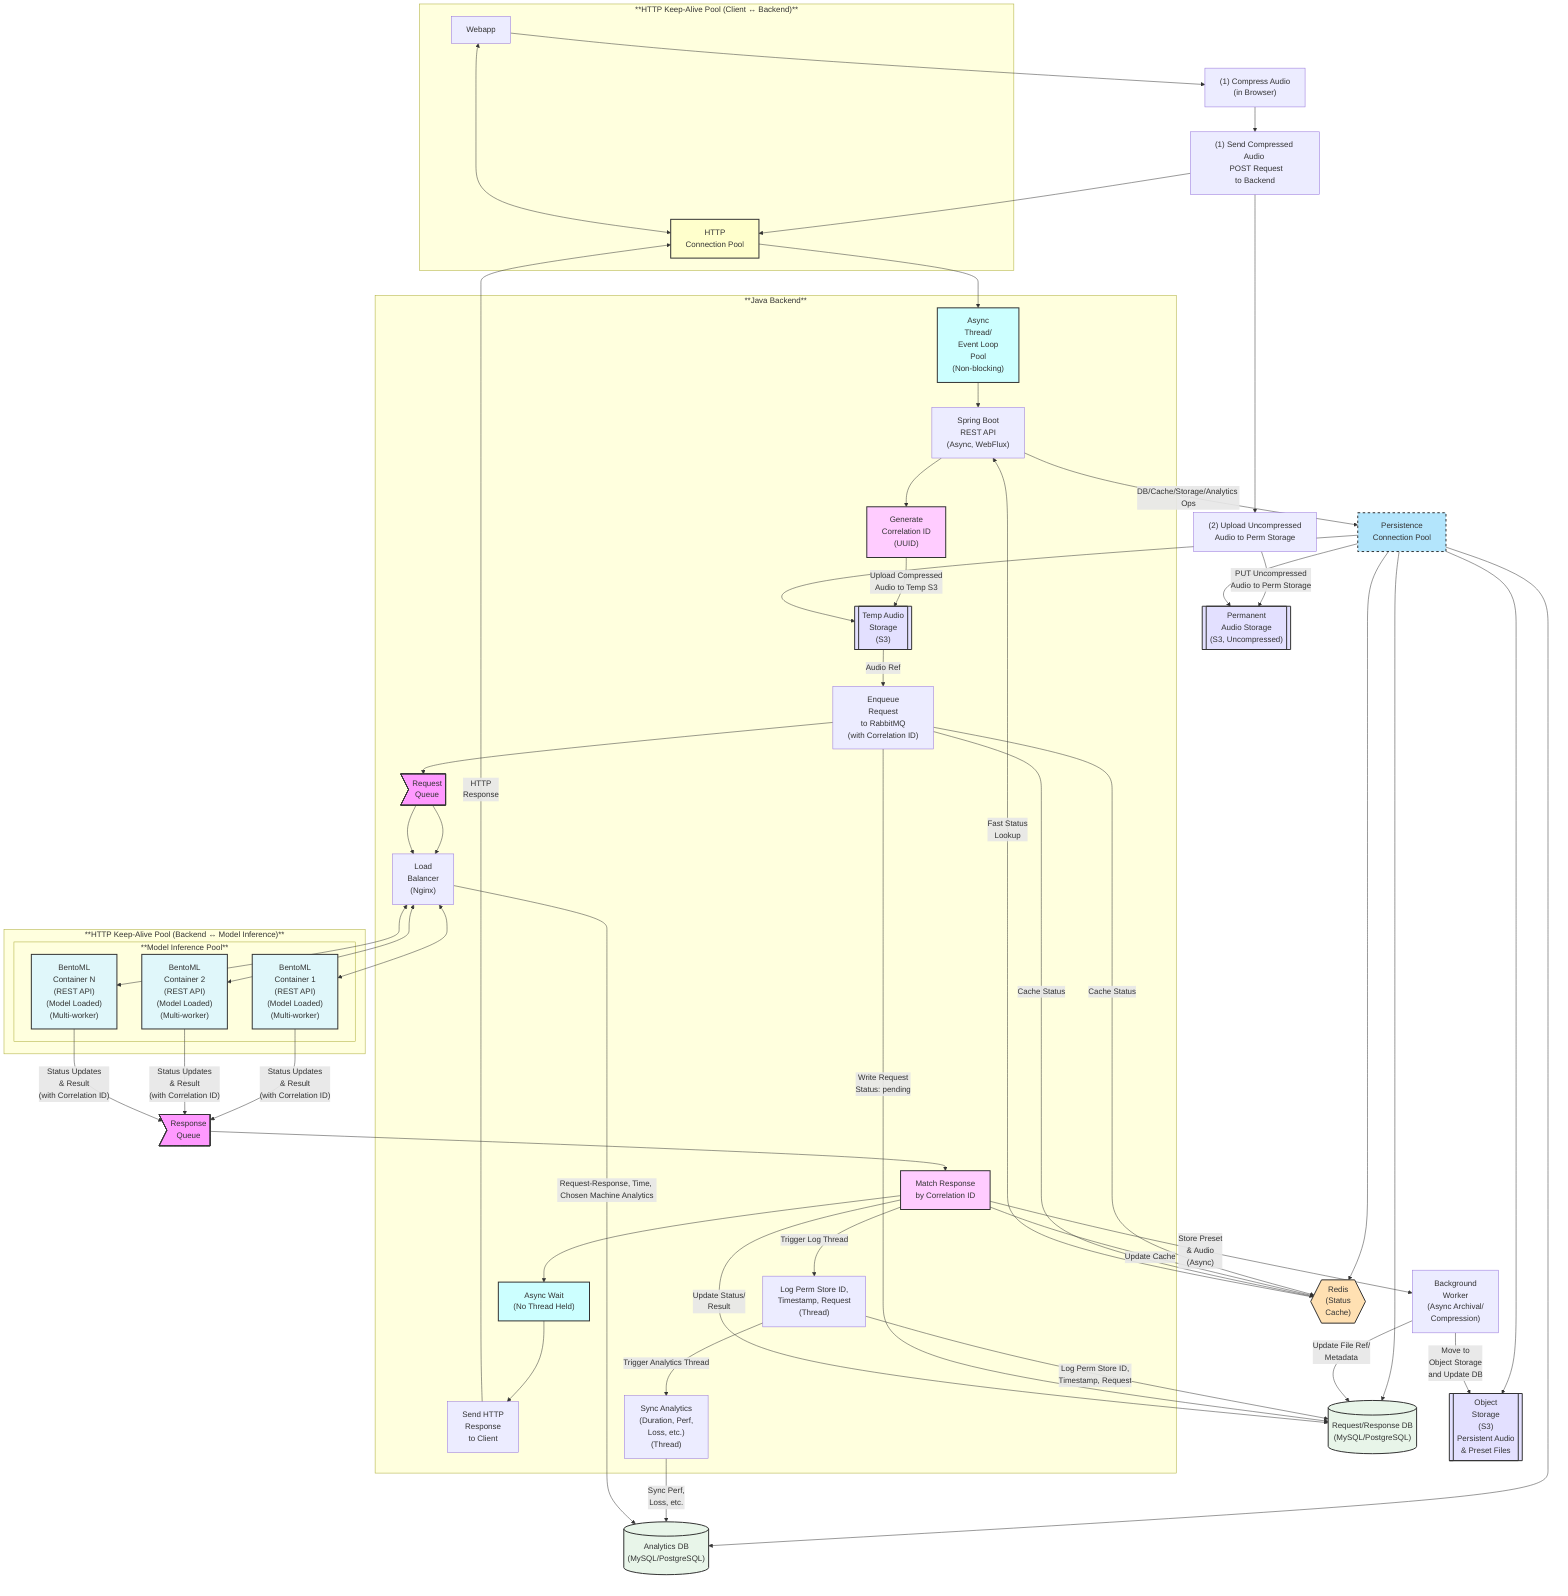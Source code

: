 flowchart TD
    %% Client-side audio flow
    REACT["Webapp"]
    COMP["(1) Compress Audio<br/>(in Browser)"]
    SEND_COMP["(1) Send Compressed Audio <br/> POST Request<br/>to Backend"]
    UPLOAD_UNCOMP["(2) Upload Uncompressed<br/>Audio to Perm Storage"]
    PERM[["Permanent<br/>Audio Storage<br/>(S3, Uncompressed)"]]:::s3
    REACT --> COMP
    COMP --> SEND_COMP
    SEND_COMP --> POOL
    SEND_COMP --> UPLOAD_UNCOMP
    UPLOAD_UNCOMP -->|"PUT Uncompressed<br/>Audio to Perm Storage"| PERM

    %% HTTP Keep-Alive Pool (Client ↔ Backend)
    subgraph "**HTTP Keep-Alive Pool (Client ↔ Backend)**"
        POOL["HTTP<br/>Connection Pool"]
        REACT <--> POOL
    end

    %% Backend Async Thread/Event Loop
    subgraph "**Java Backend**"
        THREADS["Async<br/>Thread/<br/>Event Loop<br/>Pool<br/>(Non-blocking)"]
        B["Spring Boot<br/>REST API<br/>(Async, WebFlux)"]
        CID["Generate<br/>Correlation ID<br/>(UUID)"]
        ENQ["Enqueue<br/>Request<br/>to RabbitMQ<br/>(with Correlation ID)"]
        WAIT["Async Wait<br/>(No Thread Held)"]
        MATCH["Match Response<br/>by Correlation ID"]
        RESP["Send HTTP<br/>Response<br/>to Client"]
        LOG["Log Perm Store ID,<br/>Timestamp, Request<br/>(Thread)"]
        ANALYTICS["Sync Analytics<br/>(Duration, Perf,<br/>Loss, etc.)<br/>(Thread)"]
        POOL --> THREADS
        THREADS --> B
        B --> CID
        CID -->|"Upload Compressed<br/>Audio to Temp S3"| TEMP
        TEMP -->|"Audio Ref"| ENQ
        ENQ --> Q1
        Q1 --> LB
        MATCH --> WAIT
        WAIT --> RESP
        RESP -->|"HTTP<br/>Response"| POOL
    end

    %% Persistence Connection Pool
    PERSIST_POOL["Persistence<br/>Connection Pool"]:::persistpool
    %% Java Backend to Persistence Pool
    B -- "DB/Cache/Storage/Analytics Ops" --> PERSIST_POOL

    %% Persistence & Caching (outside Java Backend)
    DB[("Request/Response DB<br/>(MySQL/PostgreSQL)")]:::db
    REDIS{{"Redis<br/>(Status<br/>Cache)"}}:::redis
    TEMP[["Temp Audio<br/>Storage<br/>(S3)"]]:::s3
    OBJ[["Object<br/>Storage<br/>(S3)<br/>Persistent Audio<br/>& Preset Files"]]:::s3
    PERM[["Permanent<br/>Audio Storage<br/>(S3, Uncompressed)"]]:::s3
    ANALYTICSDB[("Analytics DB<br/>(MySQL/PostgreSQL)")]:::db

    %% Persistence Pool to Persistence Nodes
    PERSIST_POOL --> DB
    PERSIST_POOL --> REDIS
    PERSIST_POOL --> TEMP
    PERSIST_POOL --> OBJ
    PERSIST_POOL --> PERM
    PERSIST_POOL --> ANALYTICSDB

    %% Background Worker
    WORKER["Background<br/>Worker<br/>(Async Archival/<br/>Compression)"]
    MATCH -->|"Store Preset<br/>& Audio<br/>(Async)"| WORKER
    WORKER -->|"Move to<br/>Object Storage<br/>and Update DB"| OBJ
    WORKER -->|"Update File Ref/<br/>Metadata"| DB

    %% Analytics Thread
    LOG -->|"Trigger Analytics Thread"| ANALYTICS
    ANALYTICS -->|"Sync Perf,<br/>Loss, etc."| ANALYTICSDB

    %% Logging
    MATCH -->|"Trigger Log Thread"| LOG
    LOG -->|"Log Perm Store ID,<br/>Timestamp, Request"| DB

    %% Status/Cache Updates
    ENQ -->|"Write Request<br/>Status: pending"| DB
    ENQ -->|"Cache Status"| REDIS
    MATCH -->|"Update Status/<br/>Result"| DB
    MATCH -->|"Update Cache"| REDIS
    REDIS -->|"Fast Status<br/>Lookup"| B

    %% Backend-Model Keep-Alive Pool
    subgraph "**HTTP Keep-Alive Pool (Backend ↔ Model Inference)**"
        LB["Load<br/>Balancer<br/>(Nginx)"]
        subgraph "**Model Inference Pool**"
            direction LR
            C1["BentoML<br/>Container 1<br/>(REST API)<br/>(Model Loaded)<br/>(Multi-worker)"]
            C2["BentoML<br/>Container 2<br/>(REST API)<br/>(Model Loaded)<br/>(Multi-worker)"]
            CN["BentoML<br/>Container N<br/>(REST API)<br/>(Model Loaded)<br/>(Multi-worker)"]
        end
        LB <--> C1
        LB <--> C2
        LB <--> CN
    end

    %% LB Analytics to Analytics DB
    LB -- "Request-Response, Time, Chosen Machine Analytics" --> ANALYTICSDB

    %% RabbitMQ
    Q1>"Request<br/>Queue"]:::rmq
    Q2>"Response<br/>Queue"]:::rmq
    ENQ -->|"Cache Status"| REDIS
    Q1 --> LB
    C1 -->|"Status Updates<br/>& Result<br/>(with Correlation ID)"| Q2
    C2 -->|"Status Updates<br/>& Result<br/>(with Correlation ID)"| Q2
    CN -->|"Status Updates<br/>& Result<br/>(with Correlation ID)"| Q2
    Q2 --> MATCH

    classDef queue fill:#f9f,stroke:#333,stroke-width:2px;
    class Q1,Q2 queue;
    classDef rmq fill:#f9f,stroke:#333,stroke-width:2px;
    class Q1,Q2 rmq;
    classDef async fill:#cff,stroke:#333,stroke-width:2px;
    class WAIT,THREADS async;
    classDef corrid fill:#fcf,stroke:#333,stroke-width:2px;
    class CID,MATCH corrid;
    classDef pool fill:#ffc,stroke:#333,stroke-width:2px;
    class POOL pool;
    classDef persistpool fill:#b3e5fc,stroke:#333,stroke-width:2px,stroke-dasharray: 5 5;
    class PERSIST_POOL persistpool;
    classDef docker fill:#e0f7fa,stroke:#333,stroke-width:2px;
    class C1,C2,CN docker;
    classDef db fill:#e8f5e9,stroke:#333,stroke-width:2px;
    class DB,ANALYTICSDB db;
    classDef redis fill:#ffe0b2,stroke:#333,stroke-width:2px;
    class REDIS redis;
    classDef s3 fill:#e3e0ff,stroke:#333,stroke-width:2px;
    class TEMP,OBJ,PERM s3;
    classDef analytics fill:#fff3e0,stroke:#333,stroke-width:2px;